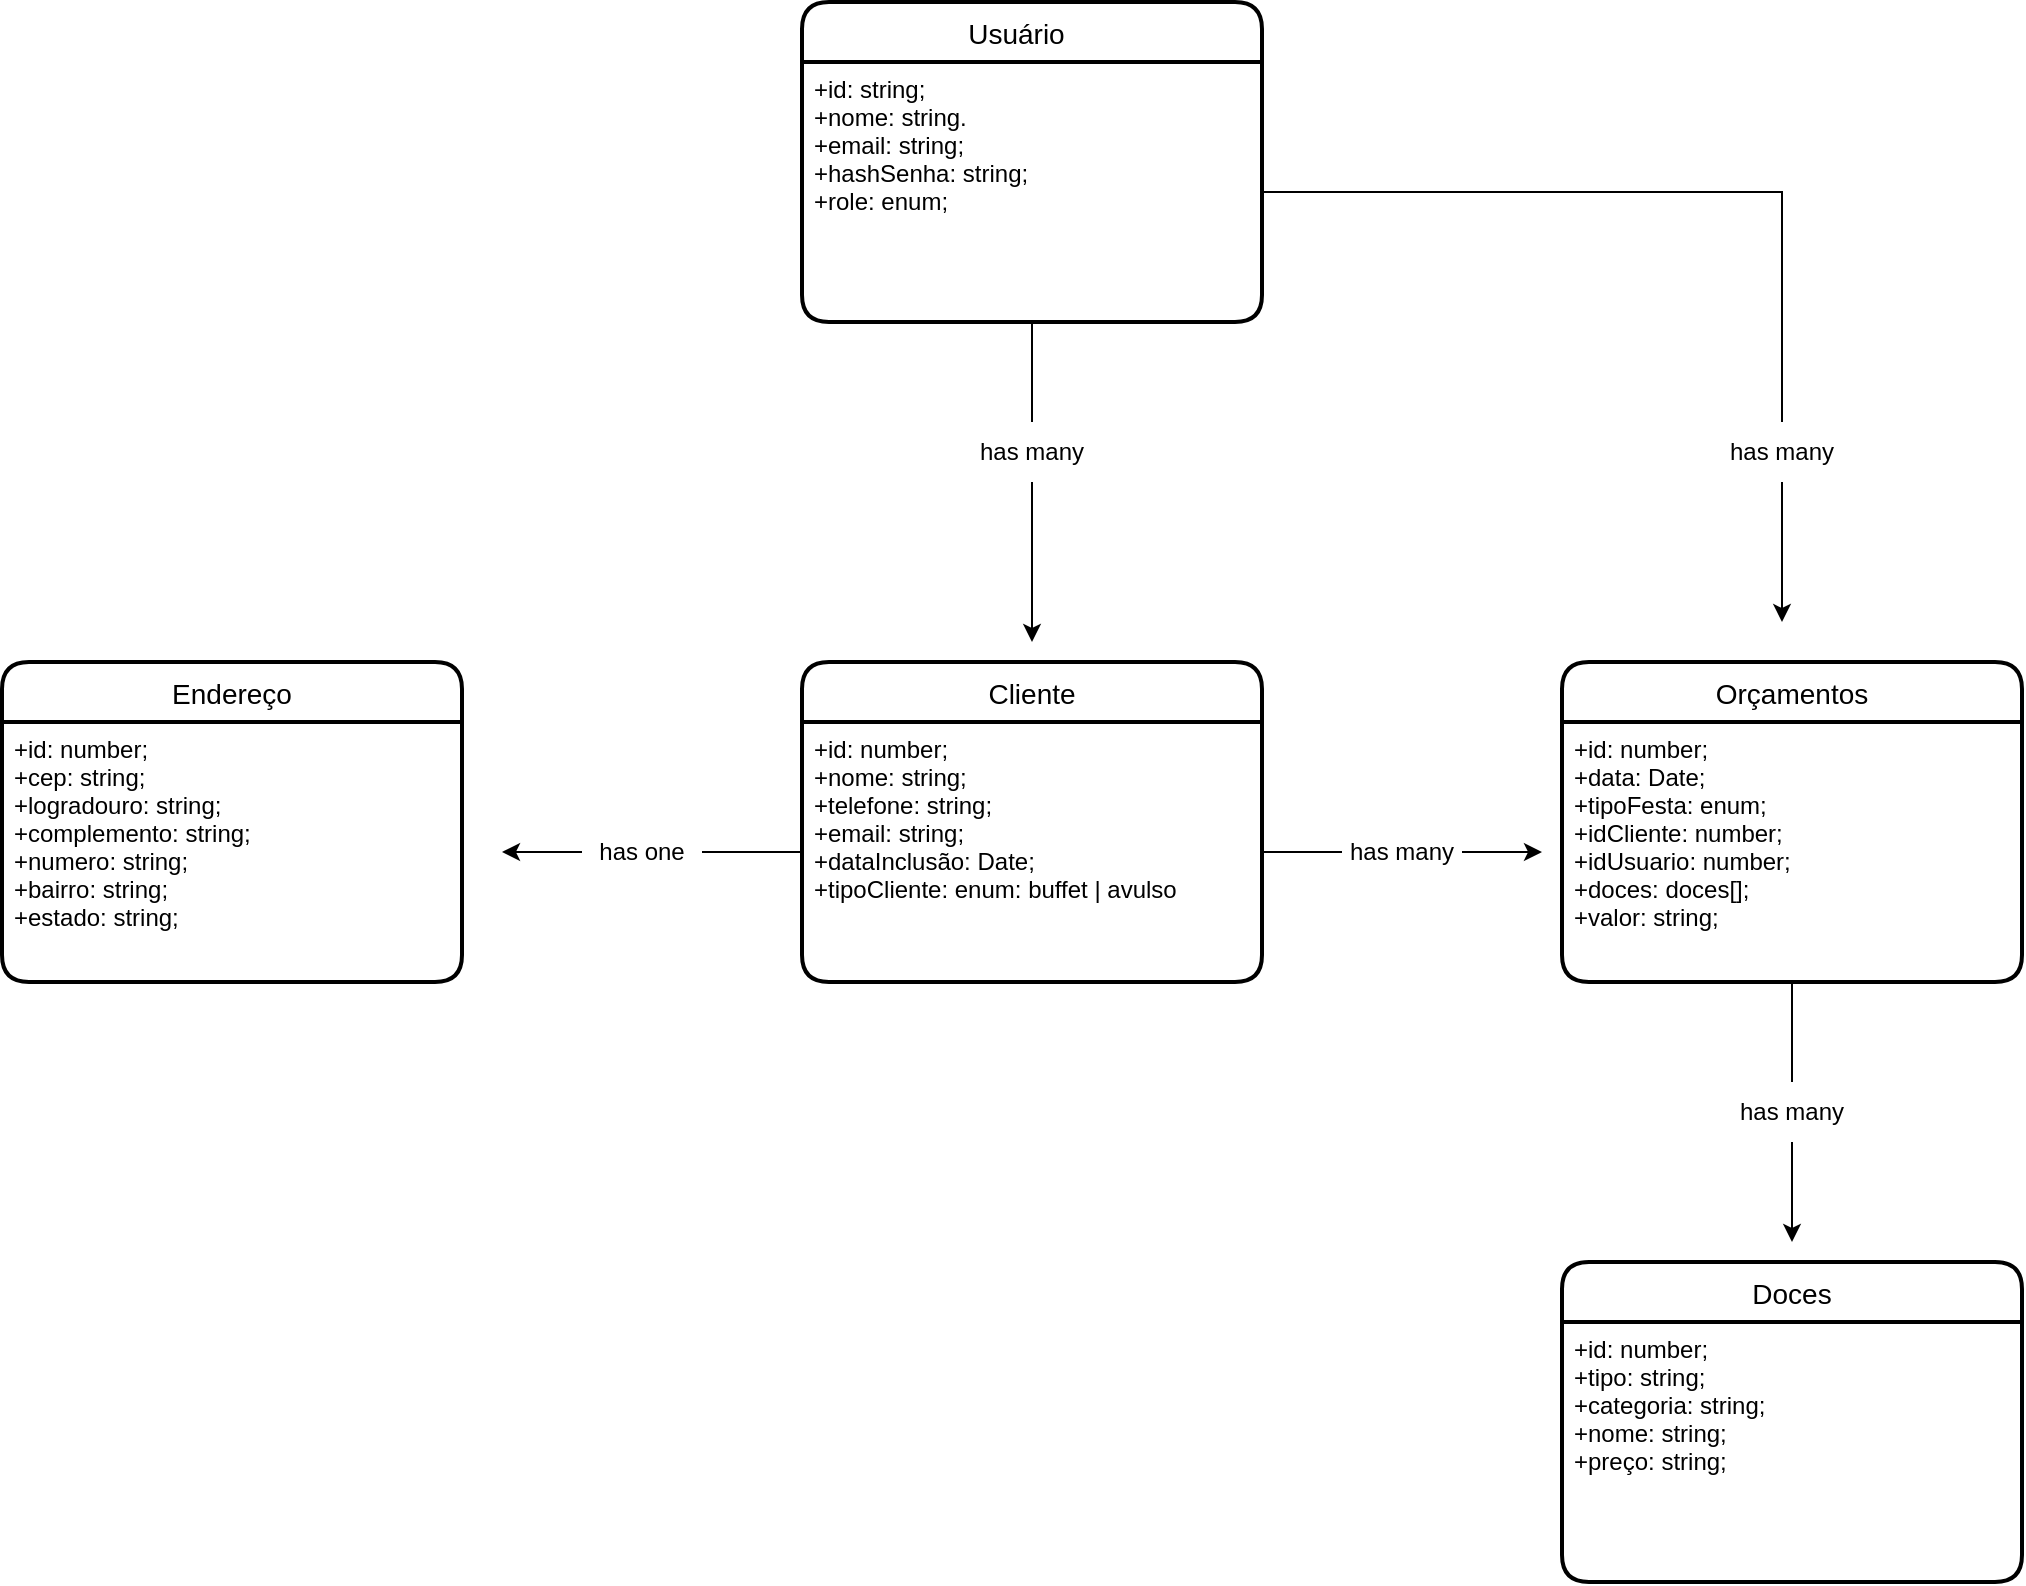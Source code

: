 <mxfile version="15.8.8" type="device"><diagram id="R2lEEEUBdFMjLlhIrx00" name="Page-1"><mxGraphModel dx="2222" dy="1162" grid="1" gridSize="10" guides="1" tooltips="1" connect="1" arrows="1" fold="1" page="0" pageScale="1" pageWidth="850" pageHeight="1100" background="none" math="0" shadow="0" extFonts="Permanent Marker^https://fonts.googleapis.com/css?family=Permanent+Marker"><root><mxCell id="0"/><mxCell id="1" parent="0"/><mxCell id="po9NDWZZoHNdYUvaDhNt-1" value="Usuário    " style="swimlane;childLayout=stackLayout;horizontal=1;startSize=30;horizontalStack=0;rounded=1;fontSize=14;fontStyle=0;strokeWidth=2;resizeParent=0;resizeLast=1;shadow=0;dashed=0;align=center;" parent="1" vertex="1"><mxGeometry x="-240" y="-90" width="230" height="160" as="geometry"/></mxCell><mxCell id="po9NDWZZoHNdYUvaDhNt-2" value="+id: string;&#10;+nome: string.&#10;+email: string;&#10;+hashSenha: string;&#10;+role: enum;" style="align=left;strokeColor=none;fillColor=none;spacingLeft=4;fontSize=12;verticalAlign=top;resizable=0;rotatable=0;part=1;" parent="po9NDWZZoHNdYUvaDhNt-1" vertex="1"><mxGeometry y="30" width="230" height="130" as="geometry"/></mxCell><mxCell id="po9NDWZZoHNdYUvaDhNt-4" value="Cliente" style="swimlane;childLayout=stackLayout;horizontal=1;startSize=30;horizontalStack=0;rounded=1;fontSize=14;fontStyle=0;strokeWidth=2;resizeParent=0;resizeLast=1;shadow=0;dashed=0;align=center;" parent="1" vertex="1"><mxGeometry x="-240" y="240" width="230" height="160" as="geometry"/></mxCell><mxCell id="po9NDWZZoHNdYUvaDhNt-5" value="+id: number;&#10;+nome: string;&#10;+telefone: string;&#10;+email: string;&#10;+dataInclusão: Date;&#10;+tipoCliente: enum: buffet | avulso" style="align=left;strokeColor=none;fillColor=none;spacingLeft=4;fontSize=12;verticalAlign=top;resizable=0;rotatable=0;part=1;" parent="po9NDWZZoHNdYUvaDhNt-4" vertex="1"><mxGeometry y="30" width="230" height="130" as="geometry"/></mxCell><mxCell id="oKaVfIpacVgQ9oHazf_M-2" value="Endereço" style="swimlane;childLayout=stackLayout;horizontal=1;startSize=30;horizontalStack=0;rounded=1;fontSize=14;fontStyle=0;strokeWidth=2;resizeParent=0;resizeLast=1;shadow=0;dashed=0;align=center;" vertex="1" parent="1"><mxGeometry x="-640" y="240" width="230" height="160" as="geometry"/></mxCell><mxCell id="oKaVfIpacVgQ9oHazf_M-3" value="+id: number;&#10;+cep: string;&#10;+logradouro: string;&#10;+complemento: string;&#10;+numero: string;&#10;+bairro: string;&#10;+estado: string;" style="align=left;strokeColor=none;fillColor=none;spacingLeft=4;fontSize=12;verticalAlign=top;resizable=0;rotatable=0;part=1;" vertex="1" parent="oKaVfIpacVgQ9oHazf_M-2"><mxGeometry y="30" width="230" height="130" as="geometry"/></mxCell><mxCell id="oKaVfIpacVgQ9oHazf_M-4" style="edgeStyle=orthogonalEdgeStyle;rounded=0;orthogonalLoop=1;jettySize=auto;html=1;startArrow=none;" edge="1" parent="1" source="oKaVfIpacVgQ9oHazf_M-6"><mxGeometry relative="1" as="geometry"><mxPoint x="-390" y="335" as="targetPoint"/></mxGeometry></mxCell><mxCell id="oKaVfIpacVgQ9oHazf_M-8" style="edgeStyle=orthogonalEdgeStyle;rounded=0;orthogonalLoop=1;jettySize=auto;html=1;startArrow=none;" edge="1" parent="1" source="oKaVfIpacVgQ9oHazf_M-22"><mxGeometry relative="1" as="geometry"><mxPoint x="-125" y="230" as="targetPoint"/></mxGeometry></mxCell><mxCell id="oKaVfIpacVgQ9oHazf_M-10" value="Doces" style="swimlane;childLayout=stackLayout;horizontal=1;startSize=30;horizontalStack=0;rounded=1;fontSize=14;fontStyle=0;strokeWidth=2;resizeParent=0;resizeLast=1;shadow=0;dashed=0;align=center;" vertex="1" parent="1"><mxGeometry x="140" y="540" width="230" height="160" as="geometry"/></mxCell><mxCell id="oKaVfIpacVgQ9oHazf_M-11" value="+id: number;&#10;+tipo: string;&#10;+categoria: string;&#10;+nome: string;&#10;+preço: string;" style="align=left;strokeColor=none;fillColor=none;spacingLeft=4;fontSize=12;verticalAlign=top;resizable=0;rotatable=0;part=1;" vertex="1" parent="oKaVfIpacVgQ9oHazf_M-10"><mxGeometry y="30" width="230" height="130" as="geometry"/></mxCell><mxCell id="oKaVfIpacVgQ9oHazf_M-15" style="edgeStyle=orthogonalEdgeStyle;rounded=0;orthogonalLoop=1;jettySize=auto;html=1;startArrow=none;" edge="1" parent="1" source="oKaVfIpacVgQ9oHazf_M-16"><mxGeometry relative="1" as="geometry"><mxPoint x="255" y="530" as="targetPoint"/></mxGeometry></mxCell><mxCell id="oKaVfIpacVgQ9oHazf_M-12" value="Orçamentos" style="swimlane;childLayout=stackLayout;horizontal=1;startSize=30;horizontalStack=0;rounded=1;fontSize=14;fontStyle=0;strokeWidth=2;resizeParent=0;resizeLast=1;shadow=0;dashed=0;align=center;" vertex="1" parent="1"><mxGeometry x="140" y="240" width="230" height="160" as="geometry"><mxRectangle x="480" y="250" width="110" height="30" as="alternateBounds"/></mxGeometry></mxCell><mxCell id="oKaVfIpacVgQ9oHazf_M-13" value="+id: number;&#10;+data: Date;&#10;+tipoFesta: enum;&#10;+idCliente: number;&#10;+idUsuario: number;&#10;+doces: doces[];&#10;+valor: string;" style="align=left;strokeColor=none;fillColor=none;spacingLeft=4;fontSize=12;verticalAlign=top;resizable=0;rotatable=0;part=1;" vertex="1" parent="oKaVfIpacVgQ9oHazf_M-12"><mxGeometry y="30" width="230" height="130" as="geometry"/></mxCell><mxCell id="oKaVfIpacVgQ9oHazf_M-17" style="edgeStyle=orthogonalEdgeStyle;rounded=0;orthogonalLoop=1;jettySize=auto;html=1;startArrow=none;" edge="1" parent="1" source="oKaVfIpacVgQ9oHazf_M-9"><mxGeometry relative="1" as="geometry"><mxPoint x="130" y="335" as="targetPoint"/></mxGeometry></mxCell><mxCell id="oKaVfIpacVgQ9oHazf_M-9" value="has many" style="text;html=1;strokeColor=none;fillColor=none;align=center;verticalAlign=middle;whiteSpace=wrap;rounded=0;" vertex="1" parent="1"><mxGeometry x="30" y="320" width="60" height="30" as="geometry"/></mxCell><mxCell id="oKaVfIpacVgQ9oHazf_M-18" value="" style="edgeStyle=orthogonalEdgeStyle;rounded=0;orthogonalLoop=1;jettySize=auto;html=1;endArrow=none;" edge="1" parent="1" source="po9NDWZZoHNdYUvaDhNt-5" target="oKaVfIpacVgQ9oHazf_M-9"><mxGeometry relative="1" as="geometry"><mxPoint x="130" y="335" as="targetPoint"/><mxPoint x="-10" y="335" as="sourcePoint"/></mxGeometry></mxCell><mxCell id="oKaVfIpacVgQ9oHazf_M-16" value="has many" style="text;html=1;strokeColor=none;fillColor=none;align=center;verticalAlign=middle;whiteSpace=wrap;rounded=0;" vertex="1" parent="1"><mxGeometry x="225" y="450" width="60" height="30" as="geometry"/></mxCell><mxCell id="oKaVfIpacVgQ9oHazf_M-19" value="" style="edgeStyle=orthogonalEdgeStyle;rounded=0;orthogonalLoop=1;jettySize=auto;html=1;endArrow=none;" edge="1" parent="1" source="oKaVfIpacVgQ9oHazf_M-12" target="oKaVfIpacVgQ9oHazf_M-16"><mxGeometry relative="1" as="geometry"><mxPoint x="255" y="530" as="targetPoint"/><mxPoint x="255" y="400" as="sourcePoint"/></mxGeometry></mxCell><mxCell id="oKaVfIpacVgQ9oHazf_M-6" value="has one" style="text;html=1;strokeColor=none;fillColor=none;align=center;verticalAlign=middle;whiteSpace=wrap;rounded=0;" vertex="1" parent="1"><mxGeometry x="-350" y="320" width="60" height="30" as="geometry"/></mxCell><mxCell id="oKaVfIpacVgQ9oHazf_M-20" value="" style="edgeStyle=orthogonalEdgeStyle;rounded=0;orthogonalLoop=1;jettySize=auto;html=1;endArrow=none;" edge="1" parent="1" source="po9NDWZZoHNdYUvaDhNt-5" target="oKaVfIpacVgQ9oHazf_M-6"><mxGeometry relative="1" as="geometry"><mxPoint x="-390" y="335" as="targetPoint"/><mxPoint x="-240" y="335" as="sourcePoint"/></mxGeometry></mxCell><mxCell id="oKaVfIpacVgQ9oHazf_M-22" value="has many" style="text;html=1;strokeColor=none;fillColor=none;align=center;verticalAlign=middle;whiteSpace=wrap;rounded=0;" vertex="1" parent="1"><mxGeometry x="-155" y="120" width="60" height="30" as="geometry"/></mxCell><mxCell id="oKaVfIpacVgQ9oHazf_M-24" value="" style="edgeStyle=orthogonalEdgeStyle;rounded=0;orthogonalLoop=1;jettySize=auto;html=1;endArrow=none;" edge="1" parent="1" source="po9NDWZZoHNdYUvaDhNt-2" target="oKaVfIpacVgQ9oHazf_M-22"><mxGeometry relative="1" as="geometry"><mxPoint x="-125" y="230" as="targetPoint"/><mxPoint x="-125" y="70" as="sourcePoint"/></mxGeometry></mxCell><mxCell id="oKaVfIpacVgQ9oHazf_M-25" style="edgeStyle=orthogonalEdgeStyle;rounded=0;orthogonalLoop=1;jettySize=auto;html=1;startArrow=none;" edge="1" parent="1" source="oKaVfIpacVgQ9oHazf_M-26"><mxGeometry relative="1" as="geometry"><mxPoint x="250" y="220" as="targetPoint"/></mxGeometry></mxCell><mxCell id="oKaVfIpacVgQ9oHazf_M-26" value="has many" style="text;html=1;strokeColor=none;fillColor=none;align=center;verticalAlign=middle;whiteSpace=wrap;rounded=0;" vertex="1" parent="1"><mxGeometry x="220" y="120" width="60" height="30" as="geometry"/></mxCell><mxCell id="oKaVfIpacVgQ9oHazf_M-27" value="" style="edgeStyle=orthogonalEdgeStyle;rounded=0;orthogonalLoop=1;jettySize=auto;html=1;endArrow=none;" edge="1" parent="1" source="po9NDWZZoHNdYUvaDhNt-2" target="oKaVfIpacVgQ9oHazf_M-26"><mxGeometry relative="1" as="geometry"><mxPoint x="250" y="220" as="targetPoint"/><mxPoint x="-10" y="5" as="sourcePoint"/></mxGeometry></mxCell></root></mxGraphModel></diagram></mxfile>
